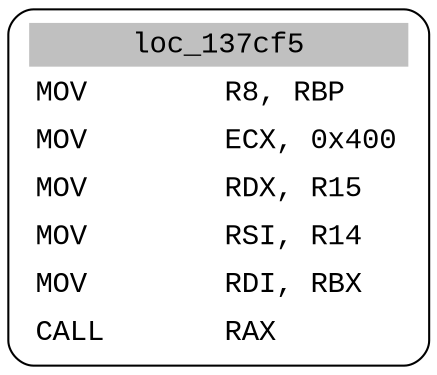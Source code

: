 digraph asm_graph {
1941 [
shape="Mrecord" fontname="Courier New"label =<<table border="0" cellborder="0" cellpadding="3"><tr><td align="center" colspan="2" bgcolor="grey">loc_137cf5</td></tr><tr><td align="left">MOV        R8, RBP</td></tr><tr><td align="left">MOV        ECX, 0x400</td></tr><tr><td align="left">MOV        RDX, R15</td></tr><tr><td align="left">MOV        RSI, R14</td></tr><tr><td align="left">MOV        RDI, RBX</td></tr><tr><td align="left">CALL       RAX</td></tr></table>> ];
}